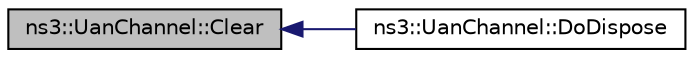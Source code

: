 digraph "ns3::UanChannel::Clear"
{
  edge [fontname="Helvetica",fontsize="10",labelfontname="Helvetica",labelfontsize="10"];
  node [fontname="Helvetica",fontsize="10",shape=record];
  rankdir="LR";
  Node1 [label="ns3::UanChannel::Clear",height=0.2,width=0.4,color="black", fillcolor="grey75", style="filled", fontcolor="black"];
  Node1 -> Node2 [dir="back",color="midnightblue",fontsize="10",style="solid"];
  Node2 [label="ns3::UanChannel::DoDispose",height=0.2,width=0.4,color="black", fillcolor="white", style="filled",URL="$d1/dec/classns3_1_1UanChannel.html#a90ac4f5b3e8401c93cdabbd7e5a3a708"];
}
